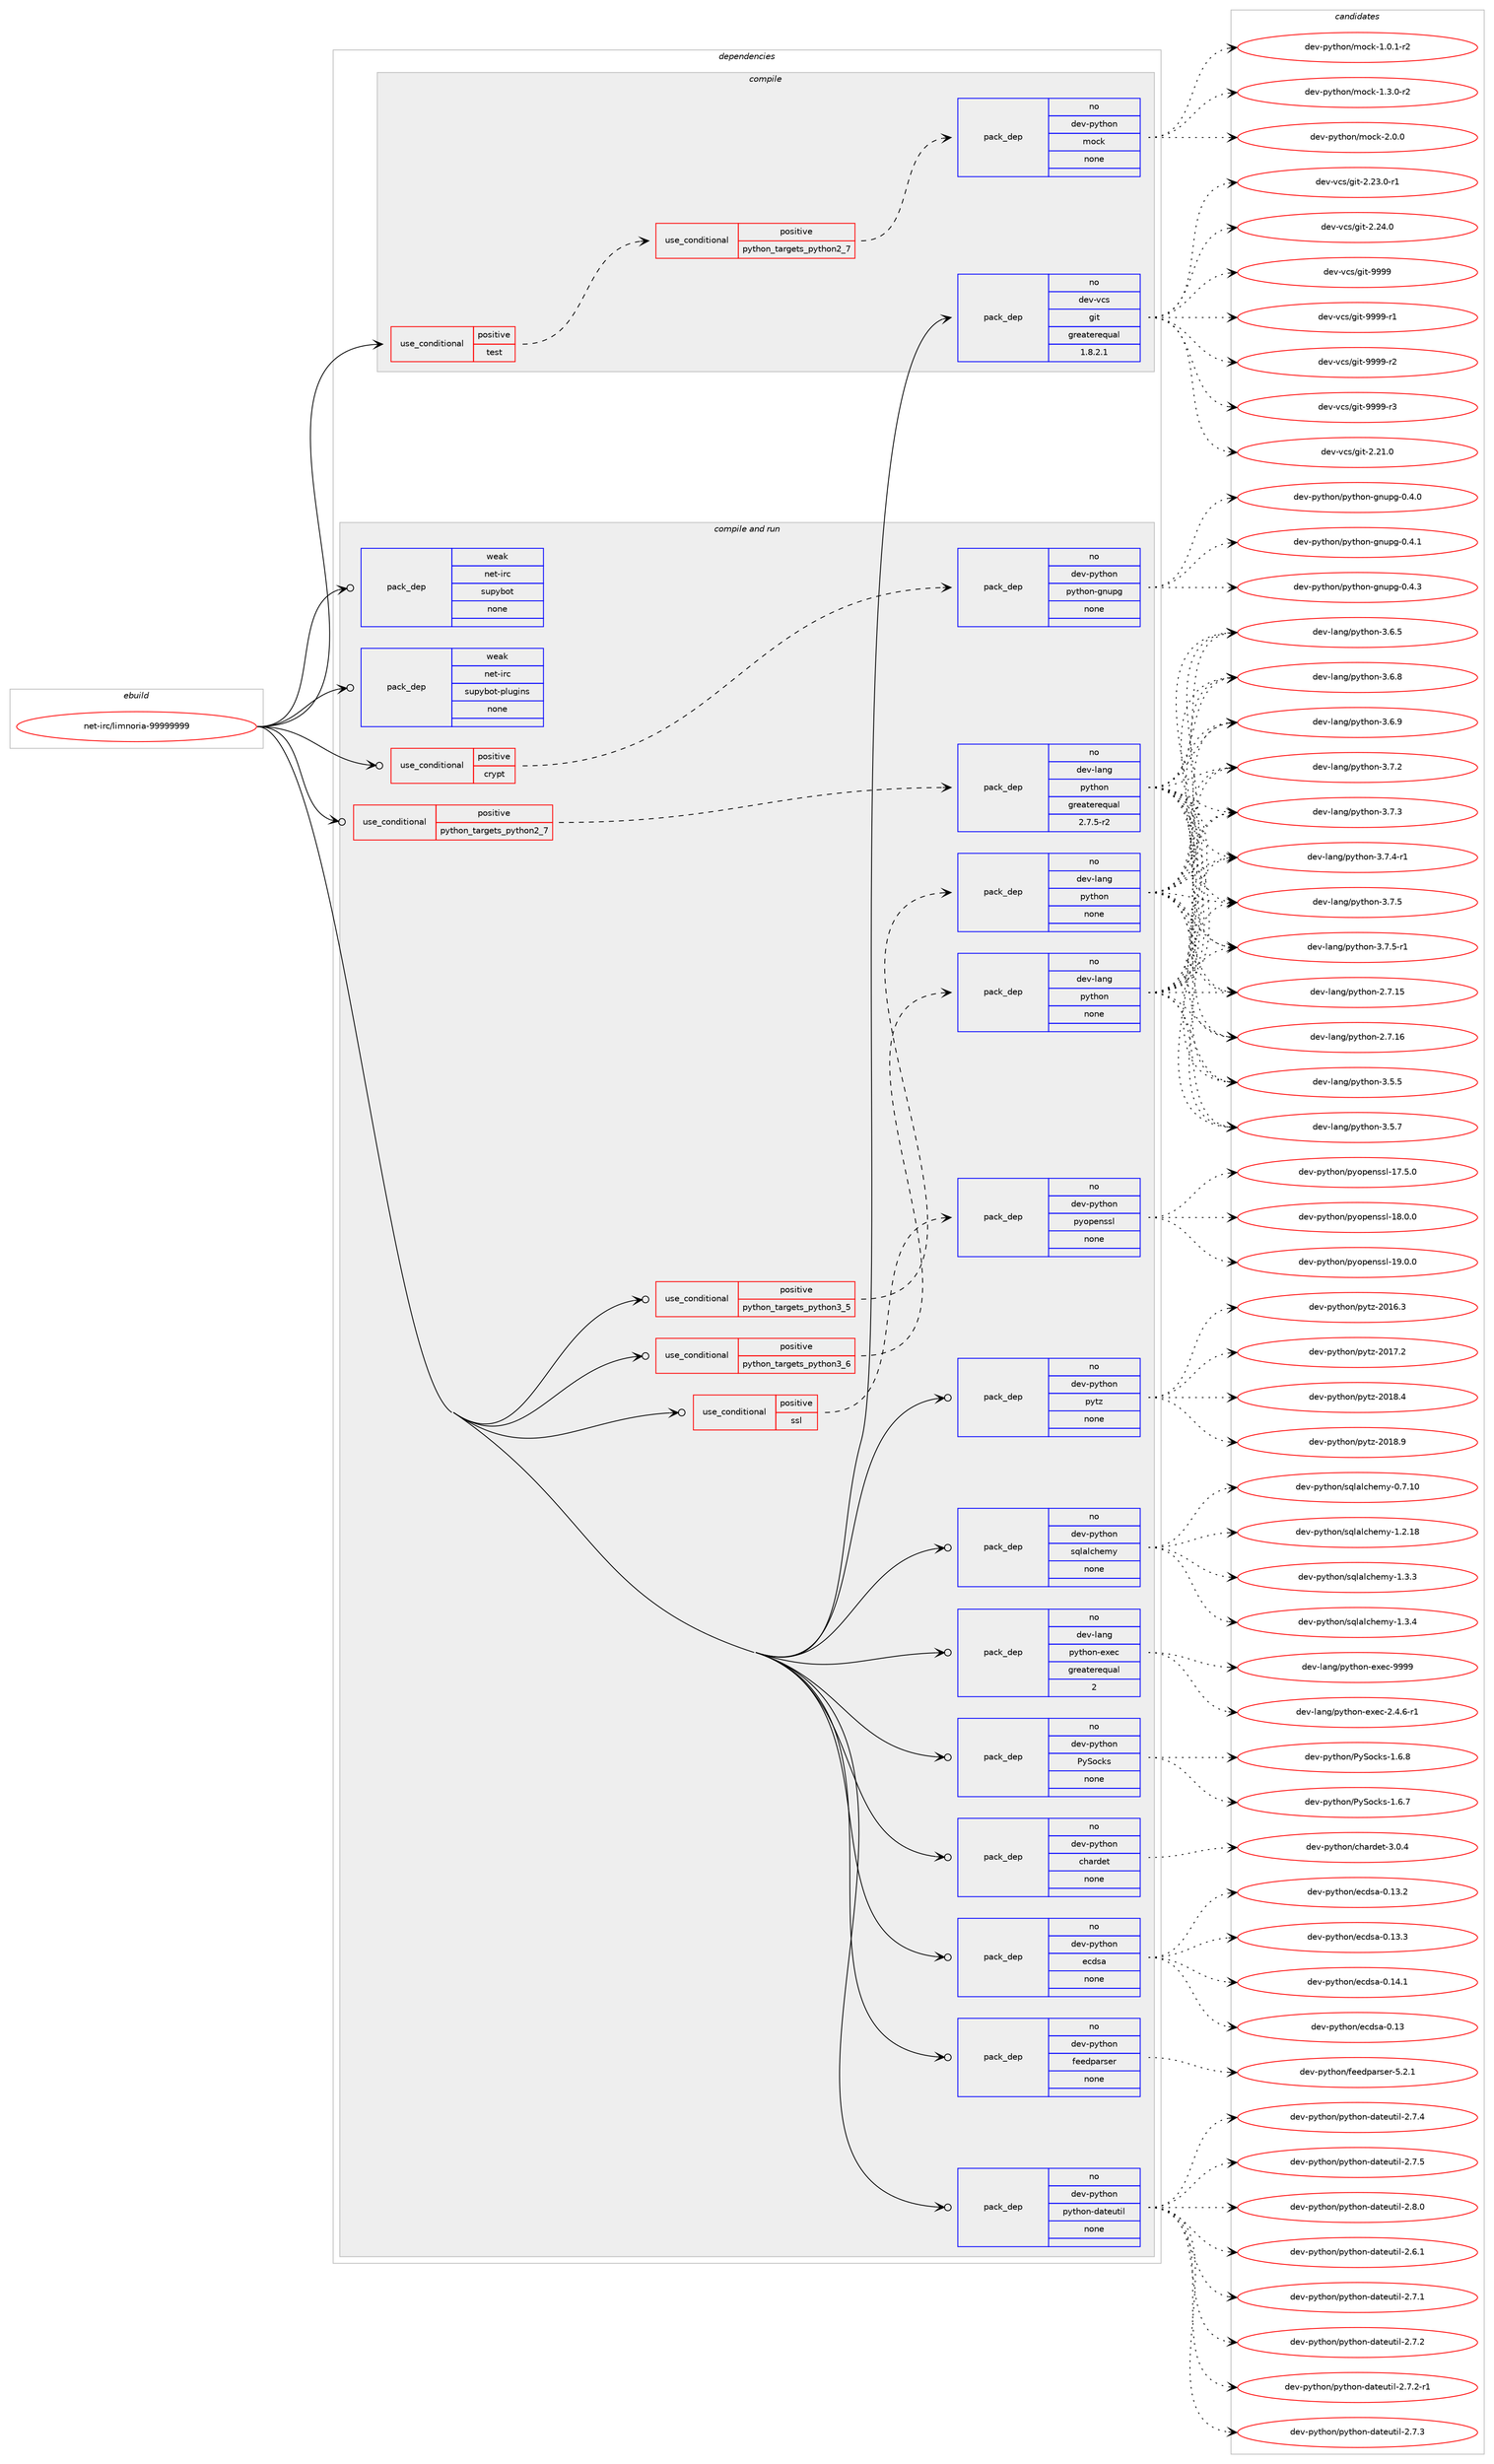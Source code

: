 digraph prolog {

# *************
# Graph options
# *************

newrank=true;
concentrate=true;
compound=true;
graph [rankdir=LR,fontname=Helvetica,fontsize=10,ranksep=1.5];#, ranksep=2.5, nodesep=0.2];
edge  [arrowhead=vee];
node  [fontname=Helvetica,fontsize=10];

# **********
# The ebuild
# **********

subgraph cluster_leftcol {
color=gray;
rank=same;
label=<<i>ebuild</i>>;
id [label="net-irc/limnoria-99999999", color=red, width=4, href="../net-irc/limnoria-99999999.svg"];
}

# ****************
# The dependencies
# ****************

subgraph cluster_midcol {
color=gray;
label=<<i>dependencies</i>>;
subgraph cluster_compile {
fillcolor="#eeeeee";
style=filled;
label=<<i>compile</i>>;
subgraph cond200876 {
dependency824488 [label=<<TABLE BORDER="0" CELLBORDER="1" CELLSPACING="0" CELLPADDING="4"><TR><TD ROWSPAN="3" CELLPADDING="10">use_conditional</TD></TR><TR><TD>positive</TD></TR><TR><TD>test</TD></TR></TABLE>>, shape=none, color=red];
subgraph cond200877 {
dependency824489 [label=<<TABLE BORDER="0" CELLBORDER="1" CELLSPACING="0" CELLPADDING="4"><TR><TD ROWSPAN="3" CELLPADDING="10">use_conditional</TD></TR><TR><TD>positive</TD></TR><TR><TD>python_targets_python2_7</TD></TR></TABLE>>, shape=none, color=red];
subgraph pack609188 {
dependency824490 [label=<<TABLE BORDER="0" CELLBORDER="1" CELLSPACING="0" CELLPADDING="4" WIDTH="220"><TR><TD ROWSPAN="6" CELLPADDING="30">pack_dep</TD></TR><TR><TD WIDTH="110">no</TD></TR><TR><TD>dev-python</TD></TR><TR><TD>mock</TD></TR><TR><TD>none</TD></TR><TR><TD></TD></TR></TABLE>>, shape=none, color=blue];
}
dependency824489:e -> dependency824490:w [weight=20,style="dashed",arrowhead="vee"];
}
dependency824488:e -> dependency824489:w [weight=20,style="dashed",arrowhead="vee"];
}
id:e -> dependency824488:w [weight=20,style="solid",arrowhead="vee"];
subgraph pack609189 {
dependency824491 [label=<<TABLE BORDER="0" CELLBORDER="1" CELLSPACING="0" CELLPADDING="4" WIDTH="220"><TR><TD ROWSPAN="6" CELLPADDING="30">pack_dep</TD></TR><TR><TD WIDTH="110">no</TD></TR><TR><TD>dev-vcs</TD></TR><TR><TD>git</TD></TR><TR><TD>greaterequal</TD></TR><TR><TD>1.8.2.1</TD></TR></TABLE>>, shape=none, color=blue];
}
id:e -> dependency824491:w [weight=20,style="solid",arrowhead="vee"];
}
subgraph cluster_compileandrun {
fillcolor="#eeeeee";
style=filled;
label=<<i>compile and run</i>>;
subgraph cond200878 {
dependency824492 [label=<<TABLE BORDER="0" CELLBORDER="1" CELLSPACING="0" CELLPADDING="4"><TR><TD ROWSPAN="3" CELLPADDING="10">use_conditional</TD></TR><TR><TD>positive</TD></TR><TR><TD>crypt</TD></TR></TABLE>>, shape=none, color=red];
subgraph pack609190 {
dependency824493 [label=<<TABLE BORDER="0" CELLBORDER="1" CELLSPACING="0" CELLPADDING="4" WIDTH="220"><TR><TD ROWSPAN="6" CELLPADDING="30">pack_dep</TD></TR><TR><TD WIDTH="110">no</TD></TR><TR><TD>dev-python</TD></TR><TR><TD>python-gnupg</TD></TR><TR><TD>none</TD></TR><TR><TD></TD></TR></TABLE>>, shape=none, color=blue];
}
dependency824492:e -> dependency824493:w [weight=20,style="dashed",arrowhead="vee"];
}
id:e -> dependency824492:w [weight=20,style="solid",arrowhead="odotvee"];
subgraph cond200879 {
dependency824494 [label=<<TABLE BORDER="0" CELLBORDER="1" CELLSPACING="0" CELLPADDING="4"><TR><TD ROWSPAN="3" CELLPADDING="10">use_conditional</TD></TR><TR><TD>positive</TD></TR><TR><TD>python_targets_python2_7</TD></TR></TABLE>>, shape=none, color=red];
subgraph pack609191 {
dependency824495 [label=<<TABLE BORDER="0" CELLBORDER="1" CELLSPACING="0" CELLPADDING="4" WIDTH="220"><TR><TD ROWSPAN="6" CELLPADDING="30">pack_dep</TD></TR><TR><TD WIDTH="110">no</TD></TR><TR><TD>dev-lang</TD></TR><TR><TD>python</TD></TR><TR><TD>greaterequal</TD></TR><TR><TD>2.7.5-r2</TD></TR></TABLE>>, shape=none, color=blue];
}
dependency824494:e -> dependency824495:w [weight=20,style="dashed",arrowhead="vee"];
}
id:e -> dependency824494:w [weight=20,style="solid",arrowhead="odotvee"];
subgraph cond200880 {
dependency824496 [label=<<TABLE BORDER="0" CELLBORDER="1" CELLSPACING="0" CELLPADDING="4"><TR><TD ROWSPAN="3" CELLPADDING="10">use_conditional</TD></TR><TR><TD>positive</TD></TR><TR><TD>python_targets_python3_5</TD></TR></TABLE>>, shape=none, color=red];
subgraph pack609192 {
dependency824497 [label=<<TABLE BORDER="0" CELLBORDER="1" CELLSPACING="0" CELLPADDING="4" WIDTH="220"><TR><TD ROWSPAN="6" CELLPADDING="30">pack_dep</TD></TR><TR><TD WIDTH="110">no</TD></TR><TR><TD>dev-lang</TD></TR><TR><TD>python</TD></TR><TR><TD>none</TD></TR><TR><TD></TD></TR></TABLE>>, shape=none, color=blue];
}
dependency824496:e -> dependency824497:w [weight=20,style="dashed",arrowhead="vee"];
}
id:e -> dependency824496:w [weight=20,style="solid",arrowhead="odotvee"];
subgraph cond200881 {
dependency824498 [label=<<TABLE BORDER="0" CELLBORDER="1" CELLSPACING="0" CELLPADDING="4"><TR><TD ROWSPAN="3" CELLPADDING="10">use_conditional</TD></TR><TR><TD>positive</TD></TR><TR><TD>python_targets_python3_6</TD></TR></TABLE>>, shape=none, color=red];
subgraph pack609193 {
dependency824499 [label=<<TABLE BORDER="0" CELLBORDER="1" CELLSPACING="0" CELLPADDING="4" WIDTH="220"><TR><TD ROWSPAN="6" CELLPADDING="30">pack_dep</TD></TR><TR><TD WIDTH="110">no</TD></TR><TR><TD>dev-lang</TD></TR><TR><TD>python</TD></TR><TR><TD>none</TD></TR><TR><TD></TD></TR></TABLE>>, shape=none, color=blue];
}
dependency824498:e -> dependency824499:w [weight=20,style="dashed",arrowhead="vee"];
}
id:e -> dependency824498:w [weight=20,style="solid",arrowhead="odotvee"];
subgraph cond200882 {
dependency824500 [label=<<TABLE BORDER="0" CELLBORDER="1" CELLSPACING="0" CELLPADDING="4"><TR><TD ROWSPAN="3" CELLPADDING="10">use_conditional</TD></TR><TR><TD>positive</TD></TR><TR><TD>ssl</TD></TR></TABLE>>, shape=none, color=red];
subgraph pack609194 {
dependency824501 [label=<<TABLE BORDER="0" CELLBORDER="1" CELLSPACING="0" CELLPADDING="4" WIDTH="220"><TR><TD ROWSPAN="6" CELLPADDING="30">pack_dep</TD></TR><TR><TD WIDTH="110">no</TD></TR><TR><TD>dev-python</TD></TR><TR><TD>pyopenssl</TD></TR><TR><TD>none</TD></TR><TR><TD></TD></TR></TABLE>>, shape=none, color=blue];
}
dependency824500:e -> dependency824501:w [weight=20,style="dashed",arrowhead="vee"];
}
id:e -> dependency824500:w [weight=20,style="solid",arrowhead="odotvee"];
subgraph pack609195 {
dependency824502 [label=<<TABLE BORDER="0" CELLBORDER="1" CELLSPACING="0" CELLPADDING="4" WIDTH="220"><TR><TD ROWSPAN="6" CELLPADDING="30">pack_dep</TD></TR><TR><TD WIDTH="110">no</TD></TR><TR><TD>dev-lang</TD></TR><TR><TD>python-exec</TD></TR><TR><TD>greaterequal</TD></TR><TR><TD>2</TD></TR></TABLE>>, shape=none, color=blue];
}
id:e -> dependency824502:w [weight=20,style="solid",arrowhead="odotvee"];
subgraph pack609196 {
dependency824503 [label=<<TABLE BORDER="0" CELLBORDER="1" CELLSPACING="0" CELLPADDING="4" WIDTH="220"><TR><TD ROWSPAN="6" CELLPADDING="30">pack_dep</TD></TR><TR><TD WIDTH="110">no</TD></TR><TR><TD>dev-python</TD></TR><TR><TD>PySocks</TD></TR><TR><TD>none</TD></TR><TR><TD></TD></TR></TABLE>>, shape=none, color=blue];
}
id:e -> dependency824503:w [weight=20,style="solid",arrowhead="odotvee"];
subgraph pack609197 {
dependency824504 [label=<<TABLE BORDER="0" CELLBORDER="1" CELLSPACING="0" CELLPADDING="4" WIDTH="220"><TR><TD ROWSPAN="6" CELLPADDING="30">pack_dep</TD></TR><TR><TD WIDTH="110">no</TD></TR><TR><TD>dev-python</TD></TR><TR><TD>chardet</TD></TR><TR><TD>none</TD></TR><TR><TD></TD></TR></TABLE>>, shape=none, color=blue];
}
id:e -> dependency824504:w [weight=20,style="solid",arrowhead="odotvee"];
subgraph pack609198 {
dependency824505 [label=<<TABLE BORDER="0" CELLBORDER="1" CELLSPACING="0" CELLPADDING="4" WIDTH="220"><TR><TD ROWSPAN="6" CELLPADDING="30">pack_dep</TD></TR><TR><TD WIDTH="110">no</TD></TR><TR><TD>dev-python</TD></TR><TR><TD>ecdsa</TD></TR><TR><TD>none</TD></TR><TR><TD></TD></TR></TABLE>>, shape=none, color=blue];
}
id:e -> dependency824505:w [weight=20,style="solid",arrowhead="odotvee"];
subgraph pack609199 {
dependency824506 [label=<<TABLE BORDER="0" CELLBORDER="1" CELLSPACING="0" CELLPADDING="4" WIDTH="220"><TR><TD ROWSPAN="6" CELLPADDING="30">pack_dep</TD></TR><TR><TD WIDTH="110">no</TD></TR><TR><TD>dev-python</TD></TR><TR><TD>feedparser</TD></TR><TR><TD>none</TD></TR><TR><TD></TD></TR></TABLE>>, shape=none, color=blue];
}
id:e -> dependency824506:w [weight=20,style="solid",arrowhead="odotvee"];
subgraph pack609200 {
dependency824507 [label=<<TABLE BORDER="0" CELLBORDER="1" CELLSPACING="0" CELLPADDING="4" WIDTH="220"><TR><TD ROWSPAN="6" CELLPADDING="30">pack_dep</TD></TR><TR><TD WIDTH="110">no</TD></TR><TR><TD>dev-python</TD></TR><TR><TD>python-dateutil</TD></TR><TR><TD>none</TD></TR><TR><TD></TD></TR></TABLE>>, shape=none, color=blue];
}
id:e -> dependency824507:w [weight=20,style="solid",arrowhead="odotvee"];
subgraph pack609201 {
dependency824508 [label=<<TABLE BORDER="0" CELLBORDER="1" CELLSPACING="0" CELLPADDING="4" WIDTH="220"><TR><TD ROWSPAN="6" CELLPADDING="30">pack_dep</TD></TR><TR><TD WIDTH="110">no</TD></TR><TR><TD>dev-python</TD></TR><TR><TD>pytz</TD></TR><TR><TD>none</TD></TR><TR><TD></TD></TR></TABLE>>, shape=none, color=blue];
}
id:e -> dependency824508:w [weight=20,style="solid",arrowhead="odotvee"];
subgraph pack609202 {
dependency824509 [label=<<TABLE BORDER="0" CELLBORDER="1" CELLSPACING="0" CELLPADDING="4" WIDTH="220"><TR><TD ROWSPAN="6" CELLPADDING="30">pack_dep</TD></TR><TR><TD WIDTH="110">no</TD></TR><TR><TD>dev-python</TD></TR><TR><TD>sqlalchemy</TD></TR><TR><TD>none</TD></TR><TR><TD></TD></TR></TABLE>>, shape=none, color=blue];
}
id:e -> dependency824509:w [weight=20,style="solid",arrowhead="odotvee"];
subgraph pack609203 {
dependency824510 [label=<<TABLE BORDER="0" CELLBORDER="1" CELLSPACING="0" CELLPADDING="4" WIDTH="220"><TR><TD ROWSPAN="6" CELLPADDING="30">pack_dep</TD></TR><TR><TD WIDTH="110">weak</TD></TR><TR><TD>net-irc</TD></TR><TR><TD>supybot</TD></TR><TR><TD>none</TD></TR><TR><TD></TD></TR></TABLE>>, shape=none, color=blue];
}
id:e -> dependency824510:w [weight=20,style="solid",arrowhead="odotvee"];
subgraph pack609204 {
dependency824511 [label=<<TABLE BORDER="0" CELLBORDER="1" CELLSPACING="0" CELLPADDING="4" WIDTH="220"><TR><TD ROWSPAN="6" CELLPADDING="30">pack_dep</TD></TR><TR><TD WIDTH="110">weak</TD></TR><TR><TD>net-irc</TD></TR><TR><TD>supybot-plugins</TD></TR><TR><TD>none</TD></TR><TR><TD></TD></TR></TABLE>>, shape=none, color=blue];
}
id:e -> dependency824511:w [weight=20,style="solid",arrowhead="odotvee"];
}
subgraph cluster_run {
fillcolor="#eeeeee";
style=filled;
label=<<i>run</i>>;
}
}

# **************
# The candidates
# **************

subgraph cluster_choices {
rank=same;
color=gray;
label=<<i>candidates</i>>;

subgraph choice609188 {
color=black;
nodesep=1;
choice1001011184511212111610411111047109111991074549464846494511450 [label="dev-python/mock-1.0.1-r2", color=red, width=4,href="../dev-python/mock-1.0.1-r2.svg"];
choice1001011184511212111610411111047109111991074549465146484511450 [label="dev-python/mock-1.3.0-r2", color=red, width=4,href="../dev-python/mock-1.3.0-r2.svg"];
choice100101118451121211161041111104710911199107455046484648 [label="dev-python/mock-2.0.0", color=red, width=4,href="../dev-python/mock-2.0.0.svg"];
dependency824490:e -> choice1001011184511212111610411111047109111991074549464846494511450:w [style=dotted,weight="100"];
dependency824490:e -> choice1001011184511212111610411111047109111991074549465146484511450:w [style=dotted,weight="100"];
dependency824490:e -> choice100101118451121211161041111104710911199107455046484648:w [style=dotted,weight="100"];
}
subgraph choice609189 {
color=black;
nodesep=1;
choice10010111845118991154710310511645504650494648 [label="dev-vcs/git-2.21.0", color=red, width=4,href="../dev-vcs/git-2.21.0.svg"];
choice100101118451189911547103105116455046505146484511449 [label="dev-vcs/git-2.23.0-r1", color=red, width=4,href="../dev-vcs/git-2.23.0-r1.svg"];
choice10010111845118991154710310511645504650524648 [label="dev-vcs/git-2.24.0", color=red, width=4,href="../dev-vcs/git-2.24.0.svg"];
choice1001011184511899115471031051164557575757 [label="dev-vcs/git-9999", color=red, width=4,href="../dev-vcs/git-9999.svg"];
choice10010111845118991154710310511645575757574511449 [label="dev-vcs/git-9999-r1", color=red, width=4,href="../dev-vcs/git-9999-r1.svg"];
choice10010111845118991154710310511645575757574511450 [label="dev-vcs/git-9999-r2", color=red, width=4,href="../dev-vcs/git-9999-r2.svg"];
choice10010111845118991154710310511645575757574511451 [label="dev-vcs/git-9999-r3", color=red, width=4,href="../dev-vcs/git-9999-r3.svg"];
dependency824491:e -> choice10010111845118991154710310511645504650494648:w [style=dotted,weight="100"];
dependency824491:e -> choice100101118451189911547103105116455046505146484511449:w [style=dotted,weight="100"];
dependency824491:e -> choice10010111845118991154710310511645504650524648:w [style=dotted,weight="100"];
dependency824491:e -> choice1001011184511899115471031051164557575757:w [style=dotted,weight="100"];
dependency824491:e -> choice10010111845118991154710310511645575757574511449:w [style=dotted,weight="100"];
dependency824491:e -> choice10010111845118991154710310511645575757574511450:w [style=dotted,weight="100"];
dependency824491:e -> choice10010111845118991154710310511645575757574511451:w [style=dotted,weight="100"];
}
subgraph choice609190 {
color=black;
nodesep=1;
choice100101118451121211161041111104711212111610411111045103110117112103454846524648 [label="dev-python/python-gnupg-0.4.0", color=red, width=4,href="../dev-python/python-gnupg-0.4.0.svg"];
choice100101118451121211161041111104711212111610411111045103110117112103454846524649 [label="dev-python/python-gnupg-0.4.1", color=red, width=4,href="../dev-python/python-gnupg-0.4.1.svg"];
choice100101118451121211161041111104711212111610411111045103110117112103454846524651 [label="dev-python/python-gnupg-0.4.3", color=red, width=4,href="../dev-python/python-gnupg-0.4.3.svg"];
dependency824493:e -> choice100101118451121211161041111104711212111610411111045103110117112103454846524648:w [style=dotted,weight="100"];
dependency824493:e -> choice100101118451121211161041111104711212111610411111045103110117112103454846524649:w [style=dotted,weight="100"];
dependency824493:e -> choice100101118451121211161041111104711212111610411111045103110117112103454846524651:w [style=dotted,weight="100"];
}
subgraph choice609191 {
color=black;
nodesep=1;
choice10010111845108971101034711212111610411111045504655464953 [label="dev-lang/python-2.7.15", color=red, width=4,href="../dev-lang/python-2.7.15.svg"];
choice10010111845108971101034711212111610411111045504655464954 [label="dev-lang/python-2.7.16", color=red, width=4,href="../dev-lang/python-2.7.16.svg"];
choice100101118451089711010347112121116104111110455146534653 [label="dev-lang/python-3.5.5", color=red, width=4,href="../dev-lang/python-3.5.5.svg"];
choice100101118451089711010347112121116104111110455146534655 [label="dev-lang/python-3.5.7", color=red, width=4,href="../dev-lang/python-3.5.7.svg"];
choice100101118451089711010347112121116104111110455146544653 [label="dev-lang/python-3.6.5", color=red, width=4,href="../dev-lang/python-3.6.5.svg"];
choice100101118451089711010347112121116104111110455146544656 [label="dev-lang/python-3.6.8", color=red, width=4,href="../dev-lang/python-3.6.8.svg"];
choice100101118451089711010347112121116104111110455146544657 [label="dev-lang/python-3.6.9", color=red, width=4,href="../dev-lang/python-3.6.9.svg"];
choice100101118451089711010347112121116104111110455146554650 [label="dev-lang/python-3.7.2", color=red, width=4,href="../dev-lang/python-3.7.2.svg"];
choice100101118451089711010347112121116104111110455146554651 [label="dev-lang/python-3.7.3", color=red, width=4,href="../dev-lang/python-3.7.3.svg"];
choice1001011184510897110103471121211161041111104551465546524511449 [label="dev-lang/python-3.7.4-r1", color=red, width=4,href="../dev-lang/python-3.7.4-r1.svg"];
choice100101118451089711010347112121116104111110455146554653 [label="dev-lang/python-3.7.5", color=red, width=4,href="../dev-lang/python-3.7.5.svg"];
choice1001011184510897110103471121211161041111104551465546534511449 [label="dev-lang/python-3.7.5-r1", color=red, width=4,href="../dev-lang/python-3.7.5-r1.svg"];
dependency824495:e -> choice10010111845108971101034711212111610411111045504655464953:w [style=dotted,weight="100"];
dependency824495:e -> choice10010111845108971101034711212111610411111045504655464954:w [style=dotted,weight="100"];
dependency824495:e -> choice100101118451089711010347112121116104111110455146534653:w [style=dotted,weight="100"];
dependency824495:e -> choice100101118451089711010347112121116104111110455146534655:w [style=dotted,weight="100"];
dependency824495:e -> choice100101118451089711010347112121116104111110455146544653:w [style=dotted,weight="100"];
dependency824495:e -> choice100101118451089711010347112121116104111110455146544656:w [style=dotted,weight="100"];
dependency824495:e -> choice100101118451089711010347112121116104111110455146544657:w [style=dotted,weight="100"];
dependency824495:e -> choice100101118451089711010347112121116104111110455146554650:w [style=dotted,weight="100"];
dependency824495:e -> choice100101118451089711010347112121116104111110455146554651:w [style=dotted,weight="100"];
dependency824495:e -> choice1001011184510897110103471121211161041111104551465546524511449:w [style=dotted,weight="100"];
dependency824495:e -> choice100101118451089711010347112121116104111110455146554653:w [style=dotted,weight="100"];
dependency824495:e -> choice1001011184510897110103471121211161041111104551465546534511449:w [style=dotted,weight="100"];
}
subgraph choice609192 {
color=black;
nodesep=1;
choice10010111845108971101034711212111610411111045504655464953 [label="dev-lang/python-2.7.15", color=red, width=4,href="../dev-lang/python-2.7.15.svg"];
choice10010111845108971101034711212111610411111045504655464954 [label="dev-lang/python-2.7.16", color=red, width=4,href="../dev-lang/python-2.7.16.svg"];
choice100101118451089711010347112121116104111110455146534653 [label="dev-lang/python-3.5.5", color=red, width=4,href="../dev-lang/python-3.5.5.svg"];
choice100101118451089711010347112121116104111110455146534655 [label="dev-lang/python-3.5.7", color=red, width=4,href="../dev-lang/python-3.5.7.svg"];
choice100101118451089711010347112121116104111110455146544653 [label="dev-lang/python-3.6.5", color=red, width=4,href="../dev-lang/python-3.6.5.svg"];
choice100101118451089711010347112121116104111110455146544656 [label="dev-lang/python-3.6.8", color=red, width=4,href="../dev-lang/python-3.6.8.svg"];
choice100101118451089711010347112121116104111110455146544657 [label="dev-lang/python-3.6.9", color=red, width=4,href="../dev-lang/python-3.6.9.svg"];
choice100101118451089711010347112121116104111110455146554650 [label="dev-lang/python-3.7.2", color=red, width=4,href="../dev-lang/python-3.7.2.svg"];
choice100101118451089711010347112121116104111110455146554651 [label="dev-lang/python-3.7.3", color=red, width=4,href="../dev-lang/python-3.7.3.svg"];
choice1001011184510897110103471121211161041111104551465546524511449 [label="dev-lang/python-3.7.4-r1", color=red, width=4,href="../dev-lang/python-3.7.4-r1.svg"];
choice100101118451089711010347112121116104111110455146554653 [label="dev-lang/python-3.7.5", color=red, width=4,href="../dev-lang/python-3.7.5.svg"];
choice1001011184510897110103471121211161041111104551465546534511449 [label="dev-lang/python-3.7.5-r1", color=red, width=4,href="../dev-lang/python-3.7.5-r1.svg"];
dependency824497:e -> choice10010111845108971101034711212111610411111045504655464953:w [style=dotted,weight="100"];
dependency824497:e -> choice10010111845108971101034711212111610411111045504655464954:w [style=dotted,weight="100"];
dependency824497:e -> choice100101118451089711010347112121116104111110455146534653:w [style=dotted,weight="100"];
dependency824497:e -> choice100101118451089711010347112121116104111110455146534655:w [style=dotted,weight="100"];
dependency824497:e -> choice100101118451089711010347112121116104111110455146544653:w [style=dotted,weight="100"];
dependency824497:e -> choice100101118451089711010347112121116104111110455146544656:w [style=dotted,weight="100"];
dependency824497:e -> choice100101118451089711010347112121116104111110455146544657:w [style=dotted,weight="100"];
dependency824497:e -> choice100101118451089711010347112121116104111110455146554650:w [style=dotted,weight="100"];
dependency824497:e -> choice100101118451089711010347112121116104111110455146554651:w [style=dotted,weight="100"];
dependency824497:e -> choice1001011184510897110103471121211161041111104551465546524511449:w [style=dotted,weight="100"];
dependency824497:e -> choice100101118451089711010347112121116104111110455146554653:w [style=dotted,weight="100"];
dependency824497:e -> choice1001011184510897110103471121211161041111104551465546534511449:w [style=dotted,weight="100"];
}
subgraph choice609193 {
color=black;
nodesep=1;
choice10010111845108971101034711212111610411111045504655464953 [label="dev-lang/python-2.7.15", color=red, width=4,href="../dev-lang/python-2.7.15.svg"];
choice10010111845108971101034711212111610411111045504655464954 [label="dev-lang/python-2.7.16", color=red, width=4,href="../dev-lang/python-2.7.16.svg"];
choice100101118451089711010347112121116104111110455146534653 [label="dev-lang/python-3.5.5", color=red, width=4,href="../dev-lang/python-3.5.5.svg"];
choice100101118451089711010347112121116104111110455146534655 [label="dev-lang/python-3.5.7", color=red, width=4,href="../dev-lang/python-3.5.7.svg"];
choice100101118451089711010347112121116104111110455146544653 [label="dev-lang/python-3.6.5", color=red, width=4,href="../dev-lang/python-3.6.5.svg"];
choice100101118451089711010347112121116104111110455146544656 [label="dev-lang/python-3.6.8", color=red, width=4,href="../dev-lang/python-3.6.8.svg"];
choice100101118451089711010347112121116104111110455146544657 [label="dev-lang/python-3.6.9", color=red, width=4,href="../dev-lang/python-3.6.9.svg"];
choice100101118451089711010347112121116104111110455146554650 [label="dev-lang/python-3.7.2", color=red, width=4,href="../dev-lang/python-3.7.2.svg"];
choice100101118451089711010347112121116104111110455146554651 [label="dev-lang/python-3.7.3", color=red, width=4,href="../dev-lang/python-3.7.3.svg"];
choice1001011184510897110103471121211161041111104551465546524511449 [label="dev-lang/python-3.7.4-r1", color=red, width=4,href="../dev-lang/python-3.7.4-r1.svg"];
choice100101118451089711010347112121116104111110455146554653 [label="dev-lang/python-3.7.5", color=red, width=4,href="../dev-lang/python-3.7.5.svg"];
choice1001011184510897110103471121211161041111104551465546534511449 [label="dev-lang/python-3.7.5-r1", color=red, width=4,href="../dev-lang/python-3.7.5-r1.svg"];
dependency824499:e -> choice10010111845108971101034711212111610411111045504655464953:w [style=dotted,weight="100"];
dependency824499:e -> choice10010111845108971101034711212111610411111045504655464954:w [style=dotted,weight="100"];
dependency824499:e -> choice100101118451089711010347112121116104111110455146534653:w [style=dotted,weight="100"];
dependency824499:e -> choice100101118451089711010347112121116104111110455146534655:w [style=dotted,weight="100"];
dependency824499:e -> choice100101118451089711010347112121116104111110455146544653:w [style=dotted,weight="100"];
dependency824499:e -> choice100101118451089711010347112121116104111110455146544656:w [style=dotted,weight="100"];
dependency824499:e -> choice100101118451089711010347112121116104111110455146544657:w [style=dotted,weight="100"];
dependency824499:e -> choice100101118451089711010347112121116104111110455146554650:w [style=dotted,weight="100"];
dependency824499:e -> choice100101118451089711010347112121116104111110455146554651:w [style=dotted,weight="100"];
dependency824499:e -> choice1001011184510897110103471121211161041111104551465546524511449:w [style=dotted,weight="100"];
dependency824499:e -> choice100101118451089711010347112121116104111110455146554653:w [style=dotted,weight="100"];
dependency824499:e -> choice1001011184510897110103471121211161041111104551465546534511449:w [style=dotted,weight="100"];
}
subgraph choice609194 {
color=black;
nodesep=1;
choice100101118451121211161041111104711212111111210111011511510845495546534648 [label="dev-python/pyopenssl-17.5.0", color=red, width=4,href="../dev-python/pyopenssl-17.5.0.svg"];
choice100101118451121211161041111104711212111111210111011511510845495646484648 [label="dev-python/pyopenssl-18.0.0", color=red, width=4,href="../dev-python/pyopenssl-18.0.0.svg"];
choice100101118451121211161041111104711212111111210111011511510845495746484648 [label="dev-python/pyopenssl-19.0.0", color=red, width=4,href="../dev-python/pyopenssl-19.0.0.svg"];
dependency824501:e -> choice100101118451121211161041111104711212111111210111011511510845495546534648:w [style=dotted,weight="100"];
dependency824501:e -> choice100101118451121211161041111104711212111111210111011511510845495646484648:w [style=dotted,weight="100"];
dependency824501:e -> choice100101118451121211161041111104711212111111210111011511510845495746484648:w [style=dotted,weight="100"];
}
subgraph choice609195 {
color=black;
nodesep=1;
choice10010111845108971101034711212111610411111045101120101994550465246544511449 [label="dev-lang/python-exec-2.4.6-r1", color=red, width=4,href="../dev-lang/python-exec-2.4.6-r1.svg"];
choice10010111845108971101034711212111610411111045101120101994557575757 [label="dev-lang/python-exec-9999", color=red, width=4,href="../dev-lang/python-exec-9999.svg"];
dependency824502:e -> choice10010111845108971101034711212111610411111045101120101994550465246544511449:w [style=dotted,weight="100"];
dependency824502:e -> choice10010111845108971101034711212111610411111045101120101994557575757:w [style=dotted,weight="100"];
}
subgraph choice609196 {
color=black;
nodesep=1;
choice1001011184511212111610411111047801218311199107115454946544655 [label="dev-python/PySocks-1.6.7", color=red, width=4,href="../dev-python/PySocks-1.6.7.svg"];
choice1001011184511212111610411111047801218311199107115454946544656 [label="dev-python/PySocks-1.6.8", color=red, width=4,href="../dev-python/PySocks-1.6.8.svg"];
dependency824503:e -> choice1001011184511212111610411111047801218311199107115454946544655:w [style=dotted,weight="100"];
dependency824503:e -> choice1001011184511212111610411111047801218311199107115454946544656:w [style=dotted,weight="100"];
}
subgraph choice609197 {
color=black;
nodesep=1;
choice10010111845112121116104111110479910497114100101116455146484652 [label="dev-python/chardet-3.0.4", color=red, width=4,href="../dev-python/chardet-3.0.4.svg"];
dependency824504:e -> choice10010111845112121116104111110479910497114100101116455146484652:w [style=dotted,weight="100"];
}
subgraph choice609198 {
color=black;
nodesep=1;
choice100101118451121211161041111104710199100115974548464951 [label="dev-python/ecdsa-0.13", color=red, width=4,href="../dev-python/ecdsa-0.13.svg"];
choice1001011184511212111610411111047101991001159745484649514650 [label="dev-python/ecdsa-0.13.2", color=red, width=4,href="../dev-python/ecdsa-0.13.2.svg"];
choice1001011184511212111610411111047101991001159745484649514651 [label="dev-python/ecdsa-0.13.3", color=red, width=4,href="../dev-python/ecdsa-0.13.3.svg"];
choice1001011184511212111610411111047101991001159745484649524649 [label="dev-python/ecdsa-0.14.1", color=red, width=4,href="../dev-python/ecdsa-0.14.1.svg"];
dependency824505:e -> choice100101118451121211161041111104710199100115974548464951:w [style=dotted,weight="100"];
dependency824505:e -> choice1001011184511212111610411111047101991001159745484649514650:w [style=dotted,weight="100"];
dependency824505:e -> choice1001011184511212111610411111047101991001159745484649514651:w [style=dotted,weight="100"];
dependency824505:e -> choice1001011184511212111610411111047101991001159745484649524649:w [style=dotted,weight="100"];
}
subgraph choice609199 {
color=black;
nodesep=1;
choice100101118451121211161041111104710210110110011297114115101114455346504649 [label="dev-python/feedparser-5.2.1", color=red, width=4,href="../dev-python/feedparser-5.2.1.svg"];
dependency824506:e -> choice100101118451121211161041111104710210110110011297114115101114455346504649:w [style=dotted,weight="100"];
}
subgraph choice609200 {
color=black;
nodesep=1;
choice10010111845112121116104111110471121211161041111104510097116101117116105108455046544649 [label="dev-python/python-dateutil-2.6.1", color=red, width=4,href="../dev-python/python-dateutil-2.6.1.svg"];
choice10010111845112121116104111110471121211161041111104510097116101117116105108455046554649 [label="dev-python/python-dateutil-2.7.1", color=red, width=4,href="../dev-python/python-dateutil-2.7.1.svg"];
choice10010111845112121116104111110471121211161041111104510097116101117116105108455046554650 [label="dev-python/python-dateutil-2.7.2", color=red, width=4,href="../dev-python/python-dateutil-2.7.2.svg"];
choice100101118451121211161041111104711212111610411111045100971161011171161051084550465546504511449 [label="dev-python/python-dateutil-2.7.2-r1", color=red, width=4,href="../dev-python/python-dateutil-2.7.2-r1.svg"];
choice10010111845112121116104111110471121211161041111104510097116101117116105108455046554651 [label="dev-python/python-dateutil-2.7.3", color=red, width=4,href="../dev-python/python-dateutil-2.7.3.svg"];
choice10010111845112121116104111110471121211161041111104510097116101117116105108455046554652 [label="dev-python/python-dateutil-2.7.4", color=red, width=4,href="../dev-python/python-dateutil-2.7.4.svg"];
choice10010111845112121116104111110471121211161041111104510097116101117116105108455046554653 [label="dev-python/python-dateutil-2.7.5", color=red, width=4,href="../dev-python/python-dateutil-2.7.5.svg"];
choice10010111845112121116104111110471121211161041111104510097116101117116105108455046564648 [label="dev-python/python-dateutil-2.8.0", color=red, width=4,href="../dev-python/python-dateutil-2.8.0.svg"];
dependency824507:e -> choice10010111845112121116104111110471121211161041111104510097116101117116105108455046544649:w [style=dotted,weight="100"];
dependency824507:e -> choice10010111845112121116104111110471121211161041111104510097116101117116105108455046554649:w [style=dotted,weight="100"];
dependency824507:e -> choice10010111845112121116104111110471121211161041111104510097116101117116105108455046554650:w [style=dotted,weight="100"];
dependency824507:e -> choice100101118451121211161041111104711212111610411111045100971161011171161051084550465546504511449:w [style=dotted,weight="100"];
dependency824507:e -> choice10010111845112121116104111110471121211161041111104510097116101117116105108455046554651:w [style=dotted,weight="100"];
dependency824507:e -> choice10010111845112121116104111110471121211161041111104510097116101117116105108455046554652:w [style=dotted,weight="100"];
dependency824507:e -> choice10010111845112121116104111110471121211161041111104510097116101117116105108455046554653:w [style=dotted,weight="100"];
dependency824507:e -> choice10010111845112121116104111110471121211161041111104510097116101117116105108455046564648:w [style=dotted,weight="100"];
}
subgraph choice609201 {
color=black;
nodesep=1;
choice100101118451121211161041111104711212111612245504849544651 [label="dev-python/pytz-2016.3", color=red, width=4,href="../dev-python/pytz-2016.3.svg"];
choice100101118451121211161041111104711212111612245504849554650 [label="dev-python/pytz-2017.2", color=red, width=4,href="../dev-python/pytz-2017.2.svg"];
choice100101118451121211161041111104711212111612245504849564652 [label="dev-python/pytz-2018.4", color=red, width=4,href="../dev-python/pytz-2018.4.svg"];
choice100101118451121211161041111104711212111612245504849564657 [label="dev-python/pytz-2018.9", color=red, width=4,href="../dev-python/pytz-2018.9.svg"];
dependency824508:e -> choice100101118451121211161041111104711212111612245504849544651:w [style=dotted,weight="100"];
dependency824508:e -> choice100101118451121211161041111104711212111612245504849554650:w [style=dotted,weight="100"];
dependency824508:e -> choice100101118451121211161041111104711212111612245504849564652:w [style=dotted,weight="100"];
dependency824508:e -> choice100101118451121211161041111104711212111612245504849564657:w [style=dotted,weight="100"];
}
subgraph choice609202 {
color=black;
nodesep=1;
choice1001011184511212111610411111047115113108971089910410110912145484655464948 [label="dev-python/sqlalchemy-0.7.10", color=red, width=4,href="../dev-python/sqlalchemy-0.7.10.svg"];
choice1001011184511212111610411111047115113108971089910410110912145494650464956 [label="dev-python/sqlalchemy-1.2.18", color=red, width=4,href="../dev-python/sqlalchemy-1.2.18.svg"];
choice10010111845112121116104111110471151131089710899104101109121454946514651 [label="dev-python/sqlalchemy-1.3.3", color=red, width=4,href="../dev-python/sqlalchemy-1.3.3.svg"];
choice10010111845112121116104111110471151131089710899104101109121454946514652 [label="dev-python/sqlalchemy-1.3.4", color=red, width=4,href="../dev-python/sqlalchemy-1.3.4.svg"];
dependency824509:e -> choice1001011184511212111610411111047115113108971089910410110912145484655464948:w [style=dotted,weight="100"];
dependency824509:e -> choice1001011184511212111610411111047115113108971089910410110912145494650464956:w [style=dotted,weight="100"];
dependency824509:e -> choice10010111845112121116104111110471151131089710899104101109121454946514651:w [style=dotted,weight="100"];
dependency824509:e -> choice10010111845112121116104111110471151131089710899104101109121454946514652:w [style=dotted,weight="100"];
}
subgraph choice609203 {
color=black;
nodesep=1;
}
subgraph choice609204 {
color=black;
nodesep=1;
}
}

}
